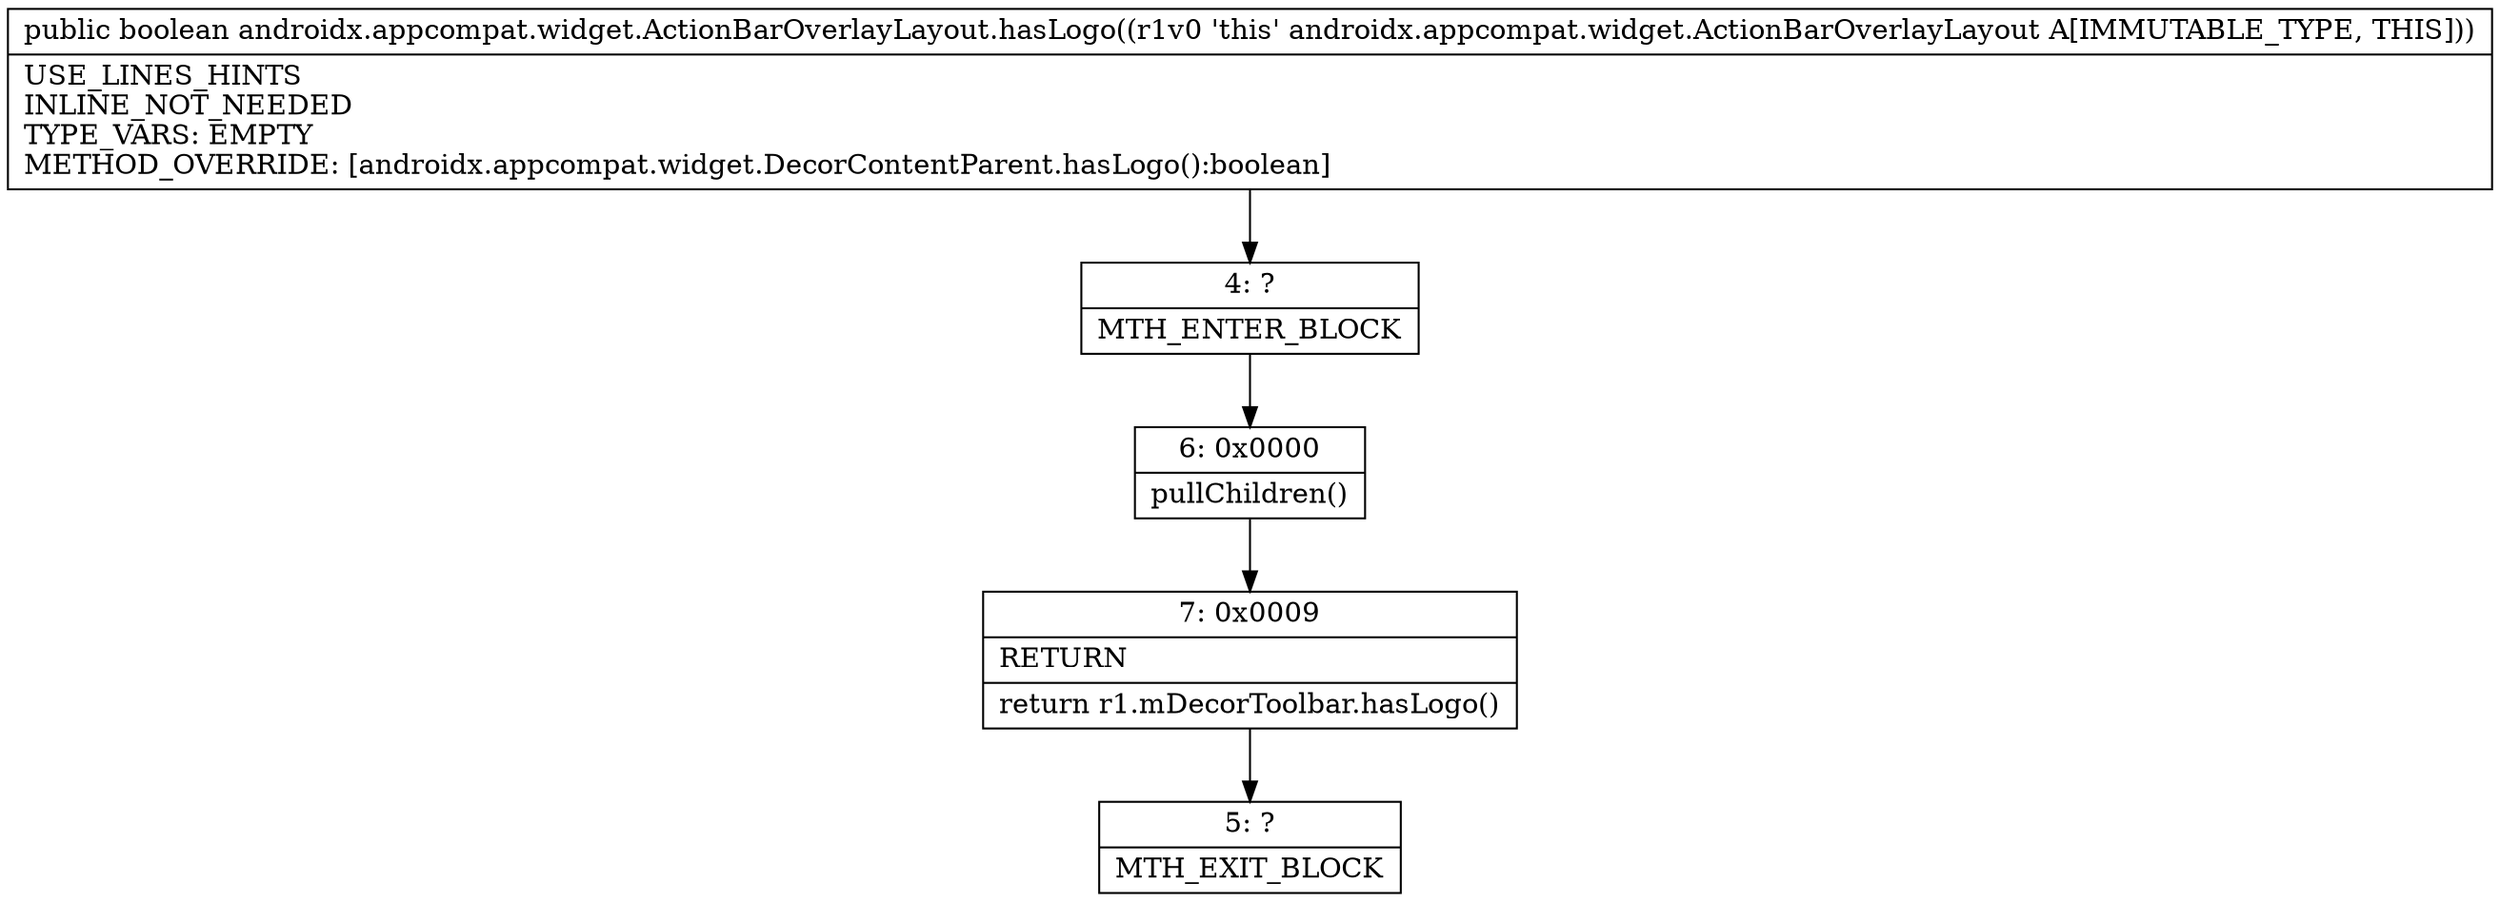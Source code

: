 digraph "CFG forandroidx.appcompat.widget.ActionBarOverlayLayout.hasLogo()Z" {
Node_4 [shape=record,label="{4\:\ ?|MTH_ENTER_BLOCK\l}"];
Node_6 [shape=record,label="{6\:\ 0x0000|pullChildren()\l}"];
Node_7 [shape=record,label="{7\:\ 0x0009|RETURN\l|return r1.mDecorToolbar.hasLogo()\l}"];
Node_5 [shape=record,label="{5\:\ ?|MTH_EXIT_BLOCK\l}"];
MethodNode[shape=record,label="{public boolean androidx.appcompat.widget.ActionBarOverlayLayout.hasLogo((r1v0 'this' androidx.appcompat.widget.ActionBarOverlayLayout A[IMMUTABLE_TYPE, THIS]))  | USE_LINES_HINTS\lINLINE_NOT_NEEDED\lTYPE_VARS: EMPTY\lMETHOD_OVERRIDE: [androidx.appcompat.widget.DecorContentParent.hasLogo():boolean]\l}"];
MethodNode -> Node_4;Node_4 -> Node_6;
Node_6 -> Node_7;
Node_7 -> Node_5;
}

